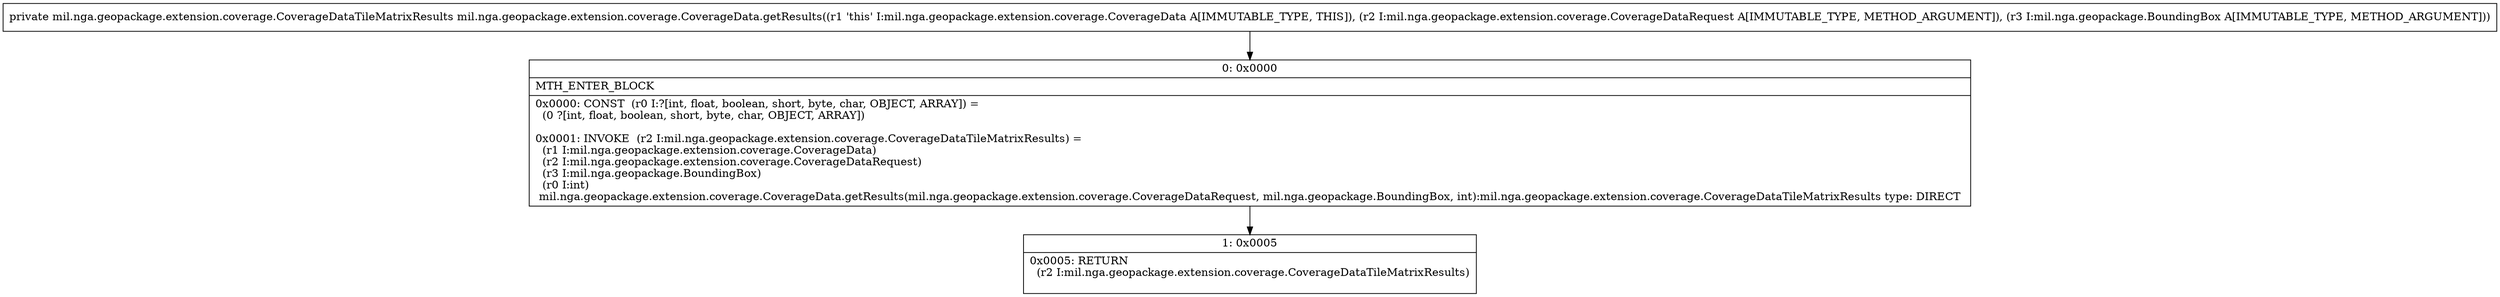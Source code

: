 digraph "CFG formil.nga.geopackage.extension.coverage.CoverageData.getResults(Lmil\/nga\/geopackage\/extension\/coverage\/CoverageDataRequest;Lmil\/nga\/geopackage\/BoundingBox;)Lmil\/nga\/geopackage\/extension\/coverage\/CoverageDataTileMatrixResults;" {
Node_0 [shape=record,label="{0\:\ 0x0000|MTH_ENTER_BLOCK\l|0x0000: CONST  (r0 I:?[int, float, boolean, short, byte, char, OBJECT, ARRAY]) = \l  (0 ?[int, float, boolean, short, byte, char, OBJECT, ARRAY])\l \l0x0001: INVOKE  (r2 I:mil.nga.geopackage.extension.coverage.CoverageDataTileMatrixResults) = \l  (r1 I:mil.nga.geopackage.extension.coverage.CoverageData)\l  (r2 I:mil.nga.geopackage.extension.coverage.CoverageDataRequest)\l  (r3 I:mil.nga.geopackage.BoundingBox)\l  (r0 I:int)\l mil.nga.geopackage.extension.coverage.CoverageData.getResults(mil.nga.geopackage.extension.coverage.CoverageDataRequest, mil.nga.geopackage.BoundingBox, int):mil.nga.geopackage.extension.coverage.CoverageDataTileMatrixResults type: DIRECT \l}"];
Node_1 [shape=record,label="{1\:\ 0x0005|0x0005: RETURN  \l  (r2 I:mil.nga.geopackage.extension.coverage.CoverageDataTileMatrixResults)\l \l}"];
MethodNode[shape=record,label="{private mil.nga.geopackage.extension.coverage.CoverageDataTileMatrixResults mil.nga.geopackage.extension.coverage.CoverageData.getResults((r1 'this' I:mil.nga.geopackage.extension.coverage.CoverageData A[IMMUTABLE_TYPE, THIS]), (r2 I:mil.nga.geopackage.extension.coverage.CoverageDataRequest A[IMMUTABLE_TYPE, METHOD_ARGUMENT]), (r3 I:mil.nga.geopackage.BoundingBox A[IMMUTABLE_TYPE, METHOD_ARGUMENT])) }"];
MethodNode -> Node_0;
Node_0 -> Node_1;
}

